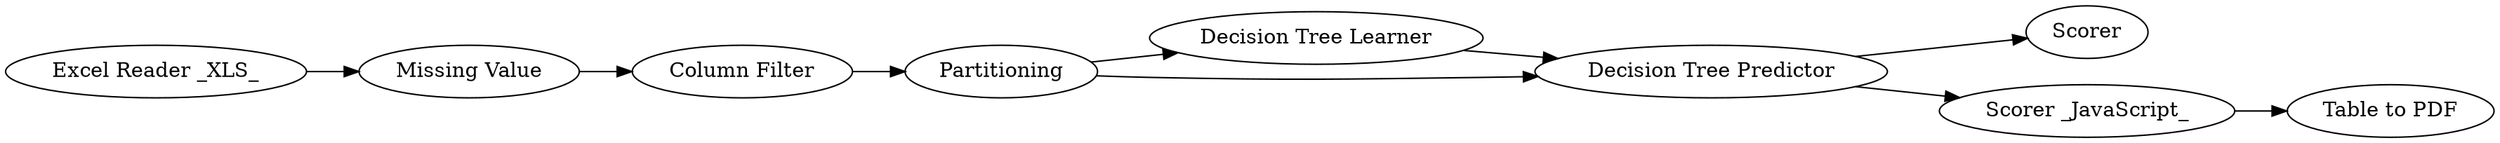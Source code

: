 digraph {
	12 -> 13
	13 -> 2
	2 -> 10
	11 -> 9
	1 -> 12
	11 -> 14
	14 -> 15
	10 -> 11
	2 -> 11
	14 [label="Scorer _JavaScript_"]
	13 [label="Column Filter"]
	1 [label="Excel Reader _XLS_"]
	9 [label=Scorer]
	11 [label="Decision Tree Predictor"]
	15 [label="Table to PDF"]
	12 [label="Missing Value"]
	2 [label=Partitioning]
	10 [label="Decision Tree Learner"]
	rankdir=LR
}
